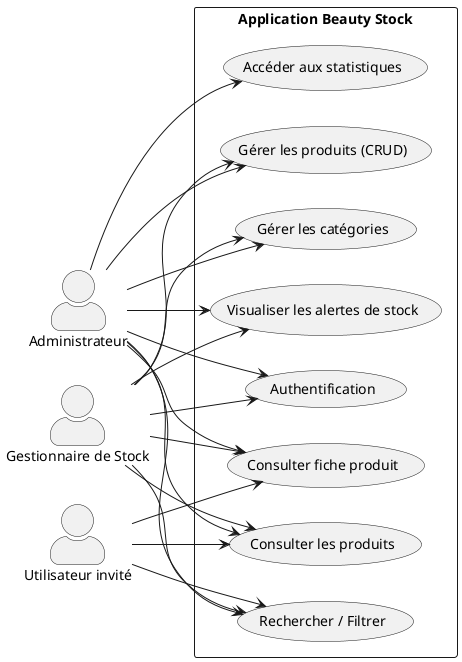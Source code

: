 @startuml
left to right direction
skinparam packageStyle rectangle
skinparam actorStyle awesome

actor "Administrateur" as Admin
actor "Gestionnaire de Stock" as Gestionnaire
actor "Utilisateur invité" as Invite

rectangle "Application Beauty Stock" {
    
    usecase "Consulter les produits" as UC1
    usecase "Rechercher / Filtrer" as UC2
    usecase "Consulter fiche produit" as UC3
    usecase "Authentification" as UC4
    usecase "Gérer les produits (CRUD)" as UC5
    usecase "Gérer les catégories" as UC6
    usecase "Visualiser les alertes de stock" as UC7
    usecase "Accéder aux statistiques" as UC8
}

Invite --> UC1
Invite --> UC2
Invite --> UC3

Gestionnaire --> UC1
Gestionnaire --> UC2
Gestionnaire --> UC3
Gestionnaire --> UC4
Gestionnaire --> UC5
Gestionnaire --> UC6
Gestionnaire --> UC7

Admin --> UC1
Admin --> UC2
Admin --> UC3
Admin --> UC4
Admin --> UC5
Admin --> UC6
Admin --> UC7
Admin --> UC8
@enduml
